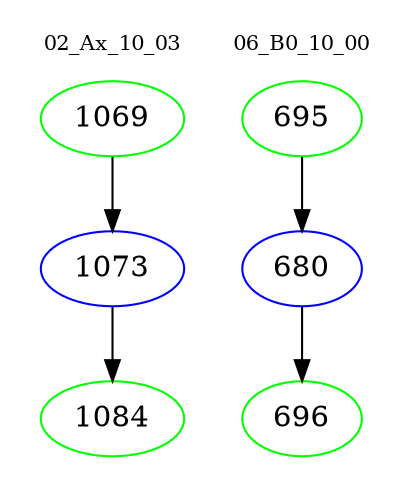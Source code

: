 digraph{
subgraph cluster_0 {
color = white
label = "02_Ax_10_03";
fontsize=10;
T0_1069 [label="1069", color="green"]
T0_1069 -> T0_1073 [color="black"]
T0_1073 [label="1073", color="blue"]
T0_1073 -> T0_1084 [color="black"]
T0_1084 [label="1084", color="green"]
}
subgraph cluster_1 {
color = white
label = "06_B0_10_00";
fontsize=10;
T1_695 [label="695", color="green"]
T1_695 -> T1_680 [color="black"]
T1_680 [label="680", color="blue"]
T1_680 -> T1_696 [color="black"]
T1_696 [label="696", color="green"]
}
}
